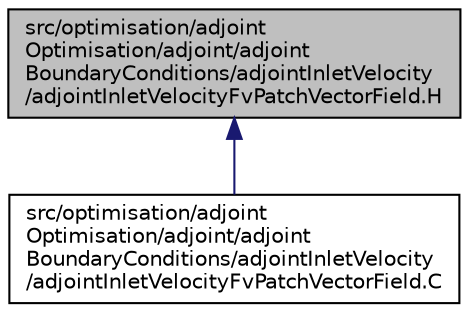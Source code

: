 digraph "src/optimisation/adjointOptimisation/adjoint/adjointBoundaryConditions/adjointInletVelocity/adjointInletVelocityFvPatchVectorField.H"
{
  bgcolor="transparent";
  edge [fontname="Helvetica",fontsize="10",labelfontname="Helvetica",labelfontsize="10"];
  node [fontname="Helvetica",fontsize="10",shape=record];
  Node1 [label="src/optimisation/adjoint\lOptimisation/adjoint/adjoint\lBoundaryConditions/adjointInletVelocity\l/adjointInletVelocityFvPatchVectorField.H",height=0.2,width=0.4,color="black", fillcolor="grey75", style="filled" fontcolor="black"];
  Node1 -> Node2 [dir="back",color="midnightblue",fontsize="10",style="solid",fontname="Helvetica"];
  Node2 [label="src/optimisation/adjoint\lOptimisation/adjoint/adjoint\lBoundaryConditions/adjointInletVelocity\l/adjointInletVelocityFvPatchVectorField.C",height=0.2,width=0.4,color="black",URL="$adjointInletVelocityFvPatchVectorField_8C.html"];
}
